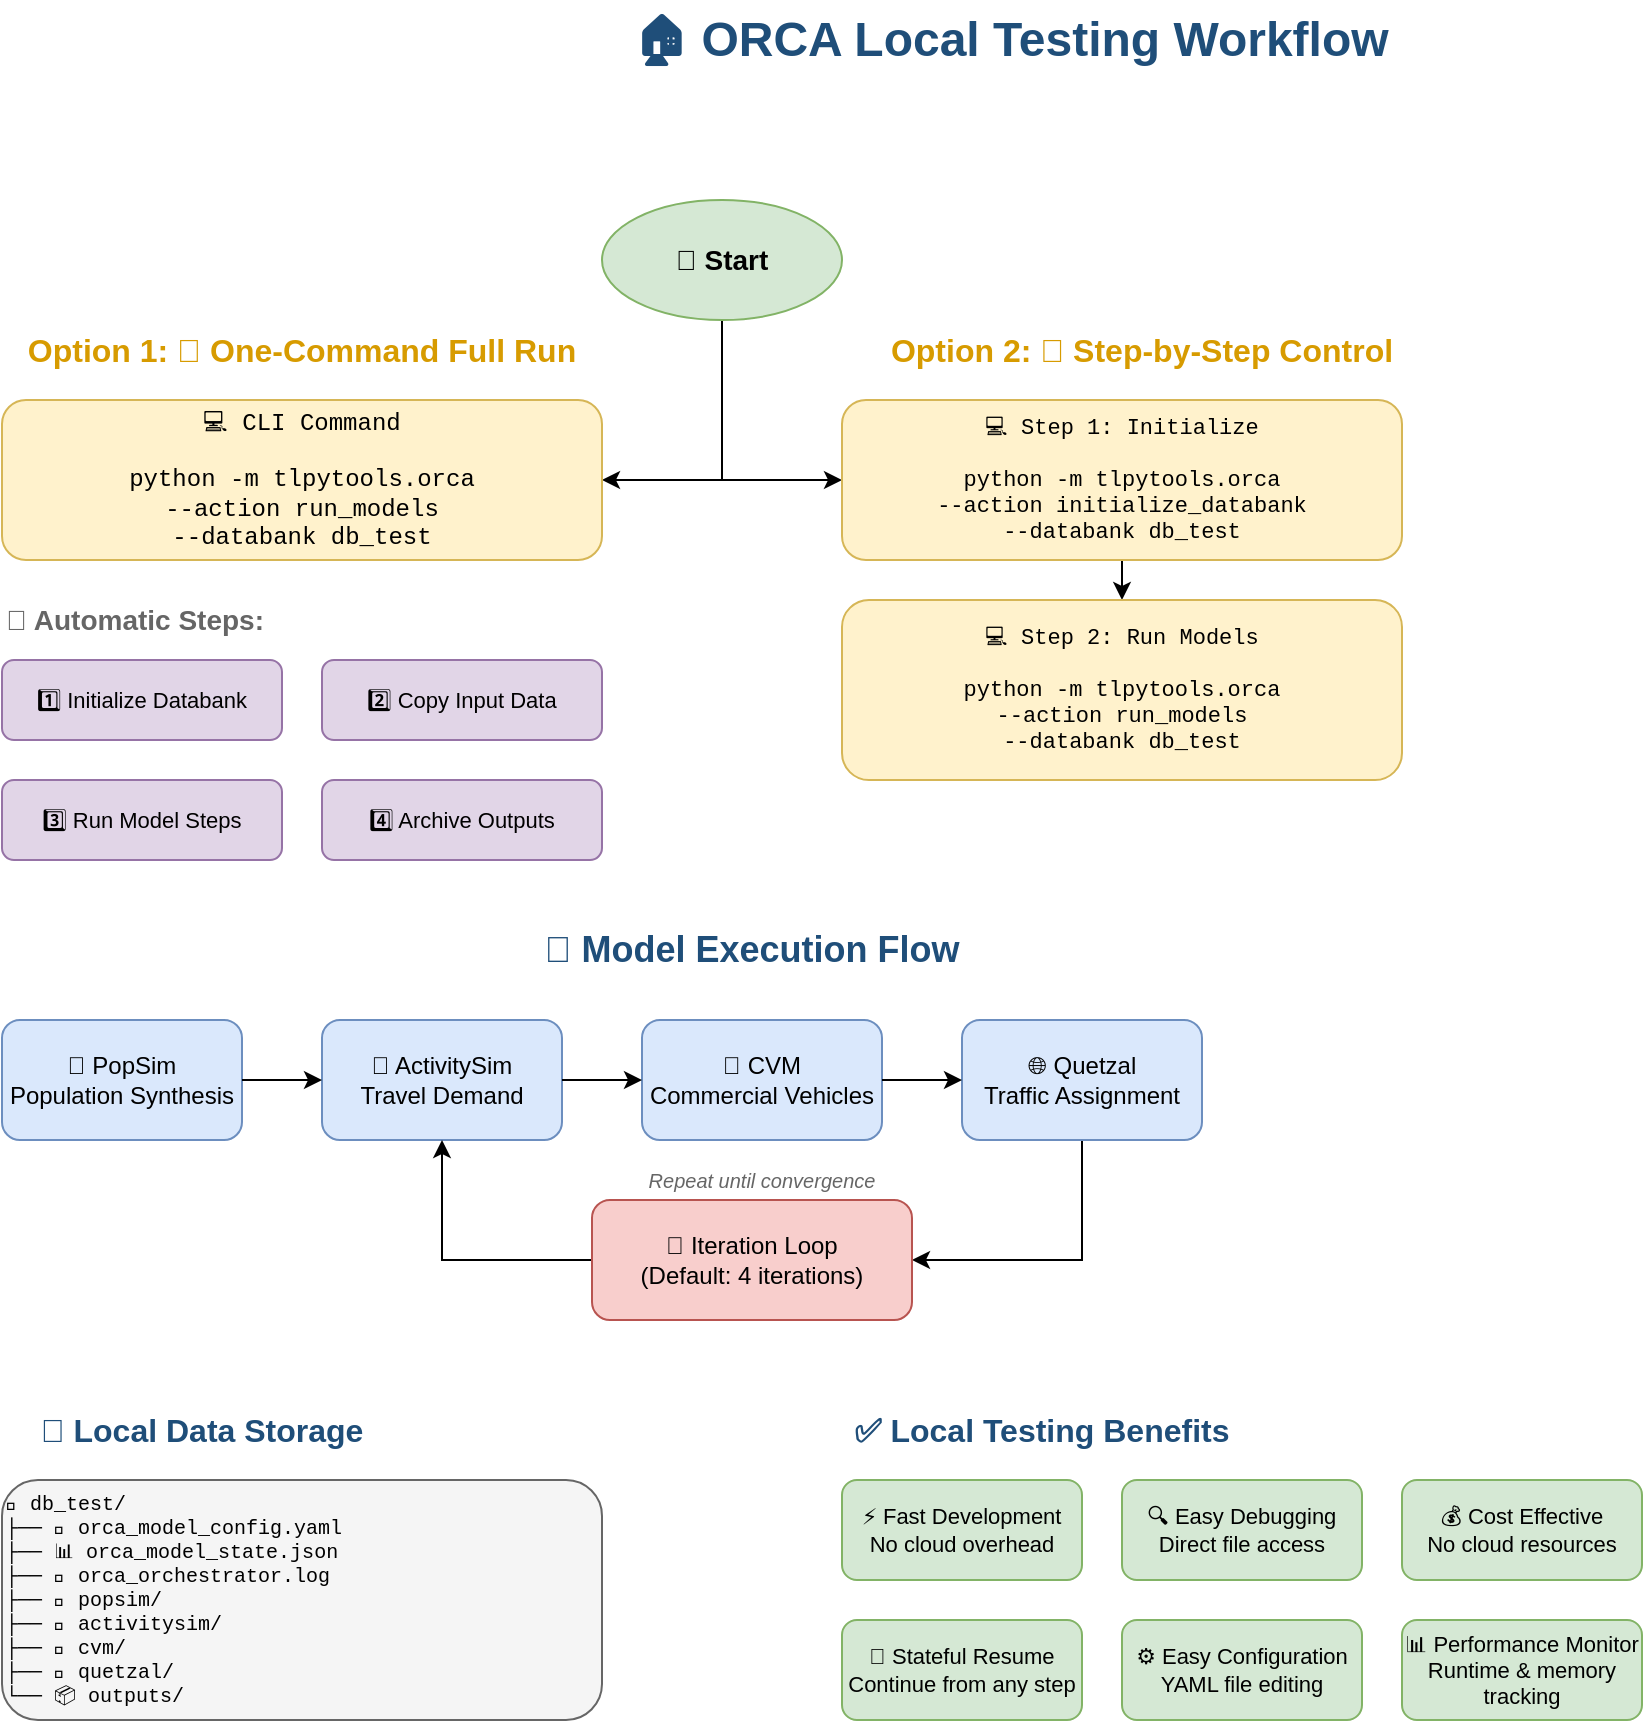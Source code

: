 <mxfile version="24.0.4" type="device">
  <diagram name="Local Testing Workflow" id="local-workflow">
    <mxGraphModel dx="1674" dy="844" grid="1" gridSize="10" guides="1" tooltips="1" connect="1" arrows="1" fold="1" page="1" pageScale="1" pageWidth="1169" pageHeight="827" math="0" shadow="0">
      <root>
        <mxCell id="0" />
        <mxCell id="1" parent="0" />
        <mxCell id="title" value="🏠 ORCA Local Testing Workflow" style="text;html=1;strokeColor=none;fillColor=none;align=center;verticalAlign=middle;whiteSpace=wrap;rounded=0;fontSize=24;fontStyle=1;fontColor=#1f4e79;" parent="1" vertex="1">
          <mxGeometry x="300" y="20" width="569" height="40" as="geometry" />
        </mxCell>
        <mxCell id="UDMgQiUCmdPeQMAUYNV1-1" style="edgeStyle=orthogonalEdgeStyle;rounded=0;orthogonalLoop=1;jettySize=auto;html=1;exitX=0.5;exitY=1;exitDx=0;exitDy=0;entryX=1;entryY=0.5;entryDx=0;entryDy=0;" edge="1" parent="1" source="start" target="cmd1">
          <mxGeometry relative="1" as="geometry" />
        </mxCell>
        <mxCell id="UDMgQiUCmdPeQMAUYNV1-2" style="edgeStyle=orthogonalEdgeStyle;rounded=0;orthogonalLoop=1;jettySize=auto;html=1;exitX=0.5;exitY=1;exitDx=0;exitDy=0;entryX=0;entryY=0.5;entryDx=0;entryDy=0;" edge="1" parent="1" source="start" target="cmd2-1">
          <mxGeometry relative="1" as="geometry" />
        </mxCell>
        <mxCell id="start" value="🚀 Start" style="ellipse;whiteSpace=wrap;html=1;fillColor=#d5e8d4;strokeColor=#82b366;fontSize=14;fontStyle=1;" parent="1" vertex="1">
          <mxGeometry x="380" y="120" width="120" height="60" as="geometry" />
        </mxCell>
        <mxCell id="option1-title" value="Option 1: 🎯 One-Command Full Run" style="text;html=1;strokeColor=none;fillColor=none;align=center;verticalAlign=middle;whiteSpace=wrap;rounded=0;fontSize=16;fontStyle=1;fontColor=#d79b00;" parent="1" vertex="1">
          <mxGeometry x="80" y="180" width="300" height="30" as="geometry" />
        </mxCell>
        <mxCell id="cmd1" value="💻 CLI Command&lt;br&gt;&lt;br&gt;python -m tlpytools.orca&lt;br&gt;--action run_models&lt;br&gt;--databank db_test" style="rounded=1;whiteSpace=wrap;html=1;fillColor=#fff2cc;strokeColor=#d6b656;fontSize=12;align=center;verticalAlign=middle;fontFamily=Courier New;" parent="1" vertex="1">
          <mxGeometry x="80" y="220" width="300" height="80" as="geometry" />
        </mxCell>
        <mxCell id="auto1" value="🤖 Automatic Steps:" style="text;html=1;strokeColor=none;fillColor=none;align=left;verticalAlign=middle;whiteSpace=wrap;rounded=0;fontSize=14;fontStyle=1;fontColor=#666666;" parent="1" vertex="1">
          <mxGeometry x="80" y="320" width="150" height="20" as="geometry" />
        </mxCell>
        <mxCell id="step1-1" value="1️⃣ Initialize Databank" style="rounded=1;whiteSpace=wrap;html=1;fillColor=#e1d5e7;strokeColor=#9673a6;fontSize=11;" parent="1" vertex="1">
          <mxGeometry x="80" y="350" width="140" height="40" as="geometry" />
        </mxCell>
        <mxCell id="step1-2" value="2️⃣ Copy Input Data" style="rounded=1;whiteSpace=wrap;html=1;fillColor=#e1d5e7;strokeColor=#9673a6;fontSize=11;" parent="1" vertex="1">
          <mxGeometry x="240" y="350" width="140" height="40" as="geometry" />
        </mxCell>
        <mxCell id="step1-3" value="3️⃣ Run Model Steps" style="rounded=1;whiteSpace=wrap;html=1;fillColor=#e1d5e7;strokeColor=#9673a6;fontSize=11;" parent="1" vertex="1">
          <mxGeometry x="80" y="410" width="140" height="40" as="geometry" />
        </mxCell>
        <mxCell id="step1-4" value="4️⃣ Archive Outputs" style="rounded=1;whiteSpace=wrap;html=1;fillColor=#e1d5e7;strokeColor=#9673a6;fontSize=11;" parent="1" vertex="1">
          <mxGeometry x="240" y="410" width="140" height="40" as="geometry" />
        </mxCell>
        <mxCell id="option2-title" value="Option 2: 🔧 Step-by-Step Control" style="text;html=1;strokeColor=none;fillColor=none;align=center;verticalAlign=middle;whiteSpace=wrap;rounded=0;fontSize=16;fontStyle=1;fontColor=#d79b00;" parent="1" vertex="1">
          <mxGeometry x="500" y="180" width="300" height="30" as="geometry" />
        </mxCell>
        <mxCell id="UDMgQiUCmdPeQMAUYNV1-5" style="edgeStyle=orthogonalEdgeStyle;rounded=0;orthogonalLoop=1;jettySize=auto;html=1;exitX=0.5;exitY=1;exitDx=0;exitDy=0;entryX=0.5;entryY=0;entryDx=0;entryDy=0;" edge="1" parent="1" source="cmd2-1" target="cmd2-2">
          <mxGeometry relative="1" as="geometry" />
        </mxCell>
        <mxCell id="cmd2-1" value="💻 Step 1: Initialize&lt;br&gt;&lt;br&gt;python -m tlpytools.orca&lt;br&gt;--action initialize_databank&lt;br&gt;--databank db_test" style="rounded=1;whiteSpace=wrap;html=1;fillColor=#fff2cc;strokeColor=#d6b656;fontSize=11;align=center;verticalAlign=middle;fontFamily=Courier New;" parent="1" vertex="1">
          <mxGeometry x="500" y="220" width="280" height="80" as="geometry" />
        </mxCell>
        <mxCell id="cmd2-2" value="💻 Step 2: Run Models&lt;br&gt;&lt;br&gt;python -m tlpytools.orca&lt;br&gt;--action run_models&lt;br&gt;--databank db_test" style="rounded=1;whiteSpace=wrap;html=1;fillColor=#fff2cc;strokeColor=#d6b656;fontSize=11;align=center;verticalAlign=middle;fontFamily=Courier New;" parent="1" vertex="1">
          <mxGeometry x="500" y="320" width="280" height="90" as="geometry" />
        </mxCell>
        <mxCell id="execution-title" value="🔄 Model Execution Flow" style="text;html=1;strokeColor=none;fillColor=none;align=center;verticalAlign=middle;whiteSpace=wrap;rounded=0;fontSize=18;fontStyle=1;fontColor=#1f4e79;" parent="1" vertex="1">
          <mxGeometry x="330" y="480" width="250" height="30" as="geometry" />
        </mxCell>
        <mxCell id="seq1" value="👥 PopSim&lt;br&gt;Population Synthesis" style="rounded=1;whiteSpace=wrap;html=1;fillColor=#dae8fc;strokeColor=#6c8ebf;fontSize=12;align=center;verticalAlign=middle;" parent="1" vertex="1">
          <mxGeometry x="80" y="530" width="120" height="60" as="geometry" />
        </mxCell>
        <mxCell id="seq2" value="🎯 ActivitySim&lt;br&gt;Travel Demand" style="rounded=1;whiteSpace=wrap;html=1;fillColor=#dae8fc;strokeColor=#6c8ebf;fontSize=12;align=center;verticalAlign=middle;" parent="1" vertex="1">
          <mxGeometry x="240" y="530" width="120" height="60" as="geometry" />
        </mxCell>
        <mxCell id="seq3" value="🚛 CVM&lt;br&gt;Commercial Vehicles" style="rounded=1;whiteSpace=wrap;html=1;fillColor=#dae8fc;strokeColor=#6c8ebf;fontSize=12;align=center;verticalAlign=middle;" parent="1" vertex="1">
          <mxGeometry x="400" y="530" width="120" height="60" as="geometry" />
        </mxCell>
        <mxCell id="UDMgQiUCmdPeQMAUYNV1-3" style="edgeStyle=orthogonalEdgeStyle;rounded=0;orthogonalLoop=1;jettySize=auto;html=1;exitX=0.5;exitY=1;exitDx=0;exitDy=0;entryX=1;entryY=0.5;entryDx=0;entryDy=0;" edge="1" parent="1" source="seq4" target="iteration">
          <mxGeometry relative="1" as="geometry" />
        </mxCell>
        <mxCell id="seq4" value="🌐 Quetzal&lt;br&gt;Traffic Assignment" style="rounded=1;whiteSpace=wrap;html=1;fillColor=#dae8fc;strokeColor=#6c8ebf;fontSize=12;align=center;verticalAlign=middle;" parent="1" vertex="1">
          <mxGeometry x="560" y="530" width="120" height="60" as="geometry" />
        </mxCell>
        <mxCell id="UDMgQiUCmdPeQMAUYNV1-4" style="edgeStyle=orthogonalEdgeStyle;rounded=0;orthogonalLoop=1;jettySize=auto;html=1;exitX=0;exitY=0.5;exitDx=0;exitDy=0;entryX=0.5;entryY=1;entryDx=0;entryDy=0;" edge="1" parent="1" source="iteration" target="seq2">
          <mxGeometry relative="1" as="geometry" />
        </mxCell>
        <mxCell id="iteration" value="🔄 Iteration Loop&lt;br&gt;(Default: 4 iterations)" style="rounded=1;whiteSpace=wrap;html=1;fillColor=#f8cecc;strokeColor=#b85450;fontSize=12;align=center;verticalAlign=middle;" parent="1" vertex="1">
          <mxGeometry x="375" y="620" width="160" height="60" as="geometry" />
        </mxCell>
        <mxCell id="storage-title" value="💾 Local Data Storage" style="text;html=1;strokeColor=none;fillColor=none;align=center;verticalAlign=middle;whiteSpace=wrap;rounded=0;fontSize=16;fontStyle=1;fontColor=#1f4e79;" parent="1" vertex="1">
          <mxGeometry x="80" y="720" width="200" height="30" as="geometry" />
        </mxCell>
        <mxCell id="local-storage" value="📁 db_test/&lt;br&gt;├── 📄 orca_model_config.yaml&lt;br&gt;├── 📊 orca_model_state.json&lt;br&gt;├── 📝 orca_orchestrator.log&lt;br&gt;├── 📂 popsim/&lt;br&gt;├── 📂 activitysim/&lt;br&gt;├── 📂 cvm/&lt;br&gt;├── 📂 quetzal/&lt;br&gt;└── 📦 outputs/" style="rounded=1;whiteSpace=wrap;html=1;fillColor=#f5f5f5;strokeColor=#666666;fontSize=10;align=left;verticalAlign=top;fontFamily=Courier New;" parent="1" vertex="1">
          <mxGeometry x="80" y="760" width="300" height="120" as="geometry" />
        </mxCell>
        <mxCell id="benefits-title" value="✅ Local Testing Benefits" style="text;html=1;strokeColor=none;fillColor=none;align=center;verticalAlign=middle;whiteSpace=wrap;rounded=0;fontSize=16;fontStyle=1;fontColor=#1f4e79;" parent="1" vertex="1">
          <mxGeometry x="500" y="720" width="200" height="30" as="geometry" />
        </mxCell>
        <mxCell id="benefit1" value="⚡ Fast Development&lt;br&gt;No cloud overhead" style="rounded=1;whiteSpace=wrap;html=1;fillColor=#d5e8d4;strokeColor=#82b366;fontSize=11;align=center;verticalAlign=middle;" parent="1" vertex="1">
          <mxGeometry x="500" y="760" width="120" height="50" as="geometry" />
        </mxCell>
        <mxCell id="benefit2" value="🔍 Easy Debugging&lt;br&gt;Direct file access" style="rounded=1;whiteSpace=wrap;html=1;fillColor=#d5e8d4;strokeColor=#82b366;fontSize=11;align=center;verticalAlign=middle;" parent="1" vertex="1">
          <mxGeometry x="640" y="760" width="120" height="50" as="geometry" />
        </mxCell>
        <mxCell id="benefit3" value="💰 Cost Effective&lt;br&gt;No cloud resources" style="rounded=1;whiteSpace=wrap;html=1;fillColor=#d5e8d4;strokeColor=#82b366;fontSize=11;align=center;verticalAlign=middle;" parent="1" vertex="1">
          <mxGeometry x="780" y="760" width="120" height="50" as="geometry" />
        </mxCell>
        <mxCell id="benefit4" value="🔄 Stateful Resume&lt;br&gt;Continue from any step" style="rounded=1;whiteSpace=wrap;html=1;fillColor=#d5e8d4;strokeColor=#82b366;fontSize=11;align=center;verticalAlign=middle;" parent="1" vertex="1">
          <mxGeometry x="500" y="830" width="120" height="50" as="geometry" />
        </mxCell>
        <mxCell id="benefit5" value="⚙️ Easy Configuration&lt;br&gt;YAML file editing" style="rounded=1;whiteSpace=wrap;html=1;fillColor=#d5e8d4;strokeColor=#82b366;fontSize=11;align=center;verticalAlign=middle;" parent="1" vertex="1">
          <mxGeometry x="640" y="830" width="120" height="50" as="geometry" />
        </mxCell>
        <mxCell id="benefit6" value="📊 Performance Monitor&lt;br&gt;Runtime &amp; memory tracking" style="rounded=1;whiteSpace=wrap;html=1;fillColor=#d5e8d4;strokeColor=#82b366;fontSize=11;align=center;verticalAlign=middle;" parent="1" vertex="1">
          <mxGeometry x="780" y="830" width="120" height="50" as="geometry" />
        </mxCell>
        <mxCell id="arrow3" style="endArrow=classic;html=1;rounded=0;" parent="1" source="seq1" target="seq2" edge="1">
          <mxGeometry width="50" height="50" relative="1" as="geometry">
            <mxPoint x="280" y="580" as="sourcePoint" />
            <mxPoint x="330" y="530" as="targetPoint" />
          </mxGeometry>
        </mxCell>
        <mxCell id="arrow4" style="endArrow=classic;html=1;rounded=0;" parent="1" source="seq2" target="seq3" edge="1">
          <mxGeometry width="50" height="50" relative="1" as="geometry">
            <mxPoint x="280" y="580" as="sourcePoint" />
            <mxPoint x="330" y="530" as="targetPoint" />
          </mxGeometry>
        </mxCell>
        <mxCell id="arrow5" style="endArrow=classic;html=1;rounded=0;" parent="1" source="seq3" target="seq4" edge="1">
          <mxGeometry width="50" height="50" relative="1" as="geometry">
            <mxPoint x="280" y="580" as="sourcePoint" />
            <mxPoint x="330" y="530" as="targetPoint" />
          </mxGeometry>
        </mxCell>
        <mxCell id="iteration-label" value="Repeat until convergence" style="text;html=1;strokeColor=none;fillColor=none;align=center;verticalAlign=middle;whiteSpace=wrap;rounded=0;fontSize=10;fontStyle=2;fontColor=#666666;" parent="1" vertex="1">
          <mxGeometry x="400" y="600" width="120" height="20" as="geometry" />
        </mxCell>
      </root>
    </mxGraphModel>
  </diagram>
</mxfile>
